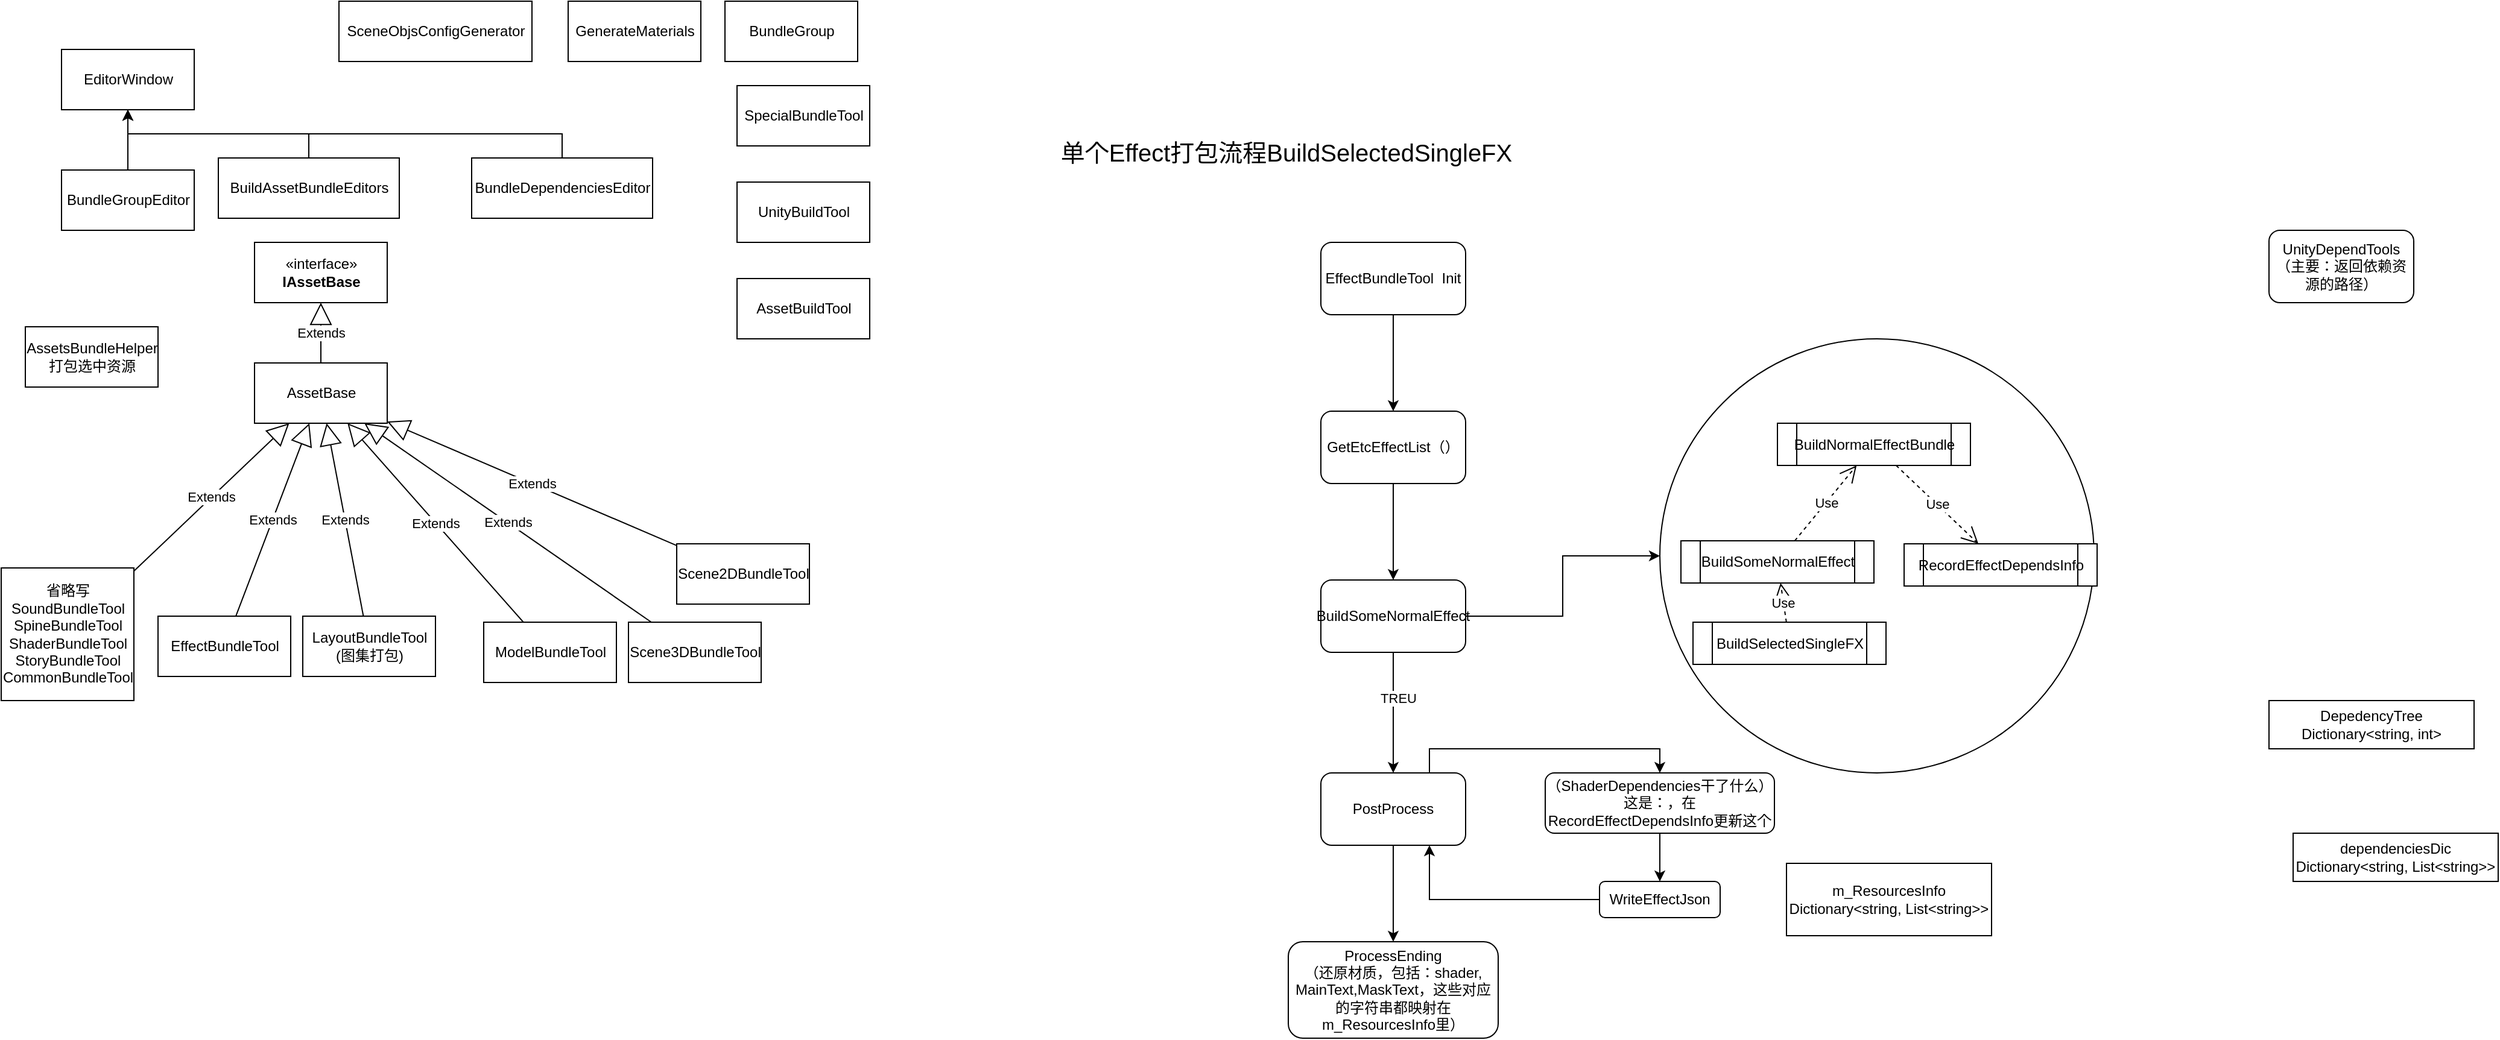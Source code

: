 <mxfile version="13.1.14" type="github">
  <diagram id="Mpa9sg7Nn9rlr4f_uKkr" name="Page-1">
    <mxGraphModel dx="1640" dy="426" grid="1" gridSize="10" guides="1" tooltips="1" connect="1" arrows="0" fold="1" page="1" pageScale="1" pageWidth="827" pageHeight="1169" math="0" shadow="0">
      <root>
        <mxCell id="0" />
        <mxCell id="1" parent="0" />
        <mxCell id="BACJ4aKY7CG4W1GbBQ7J-56" value="" style="ellipse;whiteSpace=wrap;html=1;aspect=fixed;" parent="1" vertex="1">
          <mxGeometry x="575" y="450" width="360" height="360" as="geometry" />
        </mxCell>
        <mxCell id="DanDxNjD7Hj-y8FPQcQa-4" value="" style="edgeStyle=orthogonalEdgeStyle;rounded=0;orthogonalLoop=1;jettySize=auto;html=1;" parent="1" source="DanDxNjD7Hj-y8FPQcQa-2" target="DanDxNjD7Hj-y8FPQcQa-3" edge="1">
          <mxGeometry relative="1" as="geometry" />
        </mxCell>
        <mxCell id="DanDxNjD7Hj-y8FPQcQa-2" value="EffectBundleTool&amp;nbsp; Init" style="rounded=1;whiteSpace=wrap;html=1;" parent="1" vertex="1">
          <mxGeometry x="294" y="370" width="120" height="60" as="geometry" />
        </mxCell>
        <mxCell id="DanDxNjD7Hj-y8FPQcQa-10" value="" style="edgeStyle=orthogonalEdgeStyle;rounded=0;orthogonalLoop=1;jettySize=auto;html=1;" parent="1" source="DanDxNjD7Hj-y8FPQcQa-3" target="DanDxNjD7Hj-y8FPQcQa-9" edge="1">
          <mxGeometry relative="1" as="geometry" />
        </mxCell>
        <mxCell id="DanDxNjD7Hj-y8FPQcQa-3" value="GetEtcEffectList（）" style="rounded=1;whiteSpace=wrap;html=1;" parent="1" vertex="1">
          <mxGeometry x="294" y="510" width="120" height="60" as="geometry" />
        </mxCell>
        <mxCell id="DanDxNjD7Hj-y8FPQcQa-11" style="edgeStyle=orthogonalEdgeStyle;rounded=0;orthogonalLoop=1;jettySize=auto;html=1;exitX=0.5;exitY=1;exitDx=0;exitDy=0;" parent="1" source="DanDxNjD7Hj-y8FPQcQa-9" target="DanDxNjD7Hj-y8FPQcQa-5" edge="1">
          <mxGeometry relative="1" as="geometry" />
        </mxCell>
        <mxCell id="DanDxNjD7Hj-y8FPQcQa-12" value="TREU" style="edgeLabel;html=1;align=center;verticalAlign=middle;resizable=0;points=[];" parent="DanDxNjD7Hj-y8FPQcQa-11" vertex="1" connectable="0">
          <mxGeometry x="-0.24" y="4" relative="1" as="geometry">
            <mxPoint as="offset" />
          </mxGeometry>
        </mxCell>
        <mxCell id="DanDxNjD7Hj-y8FPQcQa-9" value="BuildSomeNormalEffect" style="rounded=1;whiteSpace=wrap;html=1;" parent="1" vertex="1">
          <mxGeometry x="294" y="650" width="120" height="60" as="geometry" />
        </mxCell>
        <mxCell id="DanDxNjD7Hj-y8FPQcQa-8" value="" style="edgeStyle=orthogonalEdgeStyle;rounded=0;orthogonalLoop=1;jettySize=auto;html=1;" parent="1" source="DanDxNjD7Hj-y8FPQcQa-5" target="DanDxNjD7Hj-y8FPQcQa-7" edge="1">
          <mxGeometry relative="1" as="geometry" />
        </mxCell>
        <mxCell id="DanDxNjD7Hj-y8FPQcQa-23" style="edgeStyle=orthogonalEdgeStyle;rounded=0;orthogonalLoop=1;jettySize=auto;html=1;exitX=0.75;exitY=0;exitDx=0;exitDy=0;entryX=0.5;entryY=0;entryDx=0;entryDy=0;fontSize=20;" parent="1" source="DanDxNjD7Hj-y8FPQcQa-5" target="DanDxNjD7Hj-y8FPQcQa-20" edge="1">
          <mxGeometry relative="1" as="geometry" />
        </mxCell>
        <mxCell id="DanDxNjD7Hj-y8FPQcQa-5" value="PostProcess" style="rounded=1;whiteSpace=wrap;html=1;" parent="1" vertex="1">
          <mxGeometry x="294" y="810" width="120" height="60" as="geometry" />
        </mxCell>
        <mxCell id="DanDxNjD7Hj-y8FPQcQa-7" value="ProcessEnding&lt;br&gt;（还原材质，包括：shader, MainText,MaskText，这些对应的字符串都映射在m_ResourcesInfo里）" style="rounded=1;whiteSpace=wrap;html=1;" parent="1" vertex="1">
          <mxGeometry x="267" y="950" width="174" height="80" as="geometry" />
        </mxCell>
        <mxCell id="DanDxNjD7Hj-y8FPQcQa-13" value="m_ResourcesInfo&lt;br&gt;Dictionary&amp;lt;string, List&amp;lt;string&amp;gt;&amp;gt;" style="rounded=0;whiteSpace=wrap;html=1;" parent="1" vertex="1">
          <mxGeometry x="680" y="885" width="170" height="60" as="geometry" />
        </mxCell>
        <mxCell id="DanDxNjD7Hj-y8FPQcQa-17" style="edgeStyle=orthogonalEdgeStyle;rounded=0;orthogonalLoop=1;jettySize=auto;html=1;exitX=0;exitY=0.5;exitDx=0;exitDy=0;entryX=0.75;entryY=1;entryDx=0;entryDy=0;" parent="1" source="DanDxNjD7Hj-y8FPQcQa-14" target="DanDxNjD7Hj-y8FPQcQa-5" edge="1">
          <mxGeometry relative="1" as="geometry" />
        </mxCell>
        <mxCell id="DanDxNjD7Hj-y8FPQcQa-14" value="&lt;span style=&quot;text-align: left&quot;&gt;WriteEffectJson&lt;/span&gt;" style="rounded=1;whiteSpace=wrap;html=1;" parent="1" vertex="1">
          <mxGeometry x="525" y="900" width="100" height="30" as="geometry" />
        </mxCell>
        <mxCell id="DanDxNjD7Hj-y8FPQcQa-18" value="单个Effect打包流程BuildSelectedSingleFX" style="text;html=1;align=center;verticalAlign=middle;resizable=0;points=[];autosize=1;fontSize=20;" parent="1" vertex="1">
          <mxGeometry x="70" y="280" width="390" height="30" as="geometry" />
        </mxCell>
        <mxCell id="DanDxNjD7Hj-y8FPQcQa-27" style="edgeStyle=orthogonalEdgeStyle;rounded=0;orthogonalLoop=1;jettySize=auto;html=1;exitX=0.5;exitY=1;exitDx=0;exitDy=0;fontSize=20;" parent="1" source="DanDxNjD7Hj-y8FPQcQa-20" target="DanDxNjD7Hj-y8FPQcQa-14" edge="1">
          <mxGeometry relative="1" as="geometry" />
        </mxCell>
        <mxCell id="BACJ4aKY7CG4W1GbBQ7J-57" style="edgeStyle=orthogonalEdgeStyle;rounded=0;orthogonalLoop=1;jettySize=auto;html=1;" parent="1" source="DanDxNjD7Hj-y8FPQcQa-9" target="BACJ4aKY7CG4W1GbBQ7J-56" edge="1">
          <mxGeometry relative="1" as="geometry" />
        </mxCell>
        <mxCell id="DanDxNjD7Hj-y8FPQcQa-20" value="&lt;span style=&quot;font-family: &amp;#34;helvetica&amp;#34;&quot;&gt;（ShaderDependencies干了什么）这是：，在&lt;/span&gt;&lt;font face=&quot;helvetica&quot;&gt;RecordEffectDependsInfo更新这个&lt;/font&gt;" style="rounded=1;whiteSpace=wrap;html=1;" parent="1" vertex="1">
          <mxGeometry x="480" y="810" width="190" height="50" as="geometry" />
        </mxCell>
        <mxCell id="BACJ4aKY7CG4W1GbBQ7J-1" value="AssetBase" style="html=1;" parent="1" vertex="1">
          <mxGeometry x="-590" y="470" width="110" height="50" as="geometry" />
        </mxCell>
        <mxCell id="BACJ4aKY7CG4W1GbBQ7J-2" value="«interface»&lt;br&gt;&lt;b&gt;IAssetBase&lt;/b&gt;" style="html=1;" parent="1" vertex="1">
          <mxGeometry x="-590" y="370" width="110" height="50" as="geometry" />
        </mxCell>
        <mxCell id="BACJ4aKY7CG4W1GbBQ7J-3" value="Extends" style="endArrow=block;endSize=16;endFill=0;html=1;" parent="1" source="BACJ4aKY7CG4W1GbBQ7J-1" target="BACJ4aKY7CG4W1GbBQ7J-2" edge="1">
          <mxGeometry width="160" relative="1" as="geometry">
            <mxPoint x="-320" y="450" as="sourcePoint" />
            <mxPoint x="-160" y="450" as="targetPoint" />
          </mxGeometry>
        </mxCell>
        <mxCell id="BACJ4aKY7CG4W1GbBQ7J-4" value="AssetBuildTool" style="html=1;" parent="1" vertex="1">
          <mxGeometry x="-190" y="400" width="110" height="50" as="geometry" />
        </mxCell>
        <mxCell id="BACJ4aKY7CG4W1GbBQ7J-5" value="EffectBundleTool" style="html=1;" parent="1" vertex="1">
          <mxGeometry x="-670" y="680" width="110" height="50" as="geometry" />
        </mxCell>
        <mxCell id="BACJ4aKY7CG4W1GbBQ7J-6" value="Extends" style="endArrow=block;endSize=16;endFill=0;html=1;" parent="1" source="BACJ4aKY7CG4W1GbBQ7J-5" target="BACJ4aKY7CG4W1GbBQ7J-1" edge="1">
          <mxGeometry width="160" relative="1" as="geometry">
            <mxPoint x="-430" y="420" as="sourcePoint" />
            <mxPoint x="-270" y="420" as="targetPoint" />
          </mxGeometry>
        </mxCell>
        <mxCell id="BACJ4aKY7CG4W1GbBQ7J-7" value="LayoutBundleTool&lt;br&gt;(图集打包)" style="html=1;" parent="1" vertex="1">
          <mxGeometry x="-550" y="680" width="110" height="50" as="geometry" />
        </mxCell>
        <mxCell id="BACJ4aKY7CG4W1GbBQ7J-8" value="Extends" style="endArrow=block;endSize=16;endFill=0;html=1;" parent="1" source="BACJ4aKY7CG4W1GbBQ7J-7" target="BACJ4aKY7CG4W1GbBQ7J-1" edge="1">
          <mxGeometry width="160" relative="1" as="geometry">
            <mxPoint x="-280" y="470" as="sourcePoint" />
            <mxPoint x="-402.188" y="570" as="targetPoint" />
          </mxGeometry>
        </mxCell>
        <mxCell id="BACJ4aKY7CG4W1GbBQ7J-9" value="ModelBundleTool" style="html=1;" parent="1" vertex="1">
          <mxGeometry x="-400" y="685" width="110" height="50" as="geometry" />
        </mxCell>
        <mxCell id="BACJ4aKY7CG4W1GbBQ7J-10" value="Extends" style="endArrow=block;endSize=16;endFill=0;html=1;" parent="1" source="BACJ4aKY7CG4W1GbBQ7J-9" target="BACJ4aKY7CG4W1GbBQ7J-1" edge="1">
          <mxGeometry width="160" relative="1" as="geometry">
            <mxPoint x="-130" y="475" as="sourcePoint" />
            <mxPoint x="-252.188" y="575" as="targetPoint" />
          </mxGeometry>
        </mxCell>
        <mxCell id="BACJ4aKY7CG4W1GbBQ7J-11" value="Scene3DBundleTool" style="html=1;" parent="1" vertex="1">
          <mxGeometry x="-280" y="685" width="110" height="50" as="geometry" />
        </mxCell>
        <mxCell id="BACJ4aKY7CG4W1GbBQ7J-12" value="Extends" style="endArrow=block;endSize=16;endFill=0;html=1;" parent="1" source="BACJ4aKY7CG4W1GbBQ7J-11" target="BACJ4aKY7CG4W1GbBQ7J-1" edge="1">
          <mxGeometry width="160" relative="1" as="geometry">
            <mxPoint x="-10" y="475" as="sourcePoint" />
            <mxPoint x="-132.188" y="575" as="targetPoint" />
          </mxGeometry>
        </mxCell>
        <mxCell id="BACJ4aKY7CG4W1GbBQ7J-18" value="Extends" style="endArrow=block;endSize=16;endFill=0;html=1;" parent="1" source="BACJ4aKY7CG4W1GbBQ7J-23" target="BACJ4aKY7CG4W1GbBQ7J-1" edge="1">
          <mxGeometry width="160" relative="1" as="geometry">
            <mxPoint x="-587.81" y="570" as="sourcePoint" />
            <mxPoint x="-709.997" y="670" as="targetPoint" />
          </mxGeometry>
        </mxCell>
        <mxCell id="BACJ4aKY7CG4W1GbBQ7J-19" value="Scene2DBundleTool" style="html=1;" parent="1" vertex="1">
          <mxGeometry x="-240" y="620" width="110" height="50" as="geometry" />
        </mxCell>
        <mxCell id="BACJ4aKY7CG4W1GbBQ7J-20" value="Extends" style="endArrow=block;endSize=16;endFill=0;html=1;" parent="1" source="BACJ4aKY7CG4W1GbBQ7J-19" target="BACJ4aKY7CG4W1GbBQ7J-1" edge="1">
          <mxGeometry width="160" relative="1" as="geometry">
            <mxPoint x="-460" y="620" as="sourcePoint" />
            <mxPoint x="-582.188" y="720" as="targetPoint" />
          </mxGeometry>
        </mxCell>
        <mxCell id="BACJ4aKY7CG4W1GbBQ7J-23" value="省略写&lt;br&gt;SoundBundleTool&lt;br&gt;SpineBundleTool&lt;br&gt;ShaderBundleTool&lt;br&gt;StoryBundleTool&lt;br&gt;CommonBundleTool&lt;br&gt;" style="html=1;" parent="1" vertex="1">
          <mxGeometry x="-800" y="640" width="110" height="110" as="geometry" />
        </mxCell>
        <mxCell id="BACJ4aKY7CG4W1GbBQ7J-34" style="edgeStyle=orthogonalEdgeStyle;rounded=0;orthogonalLoop=1;jettySize=auto;html=1;exitX=0.5;exitY=0;exitDx=0;exitDy=0;" parent="1" source="BACJ4aKY7CG4W1GbBQ7J-24" target="BACJ4aKY7CG4W1GbBQ7J-31" edge="1">
          <mxGeometry relative="1" as="geometry" />
        </mxCell>
        <mxCell id="BACJ4aKY7CG4W1GbBQ7J-24" value="BuildAssetBundleEditors" style="html=1;" parent="1" vertex="1">
          <mxGeometry x="-620" y="300" width="150" height="50" as="geometry" />
        </mxCell>
        <mxCell id="BACJ4aKY7CG4W1GbBQ7J-25" value="BundleGroup" style="html=1;" parent="1" vertex="1">
          <mxGeometry x="-200" y="170" width="110" height="50" as="geometry" />
        </mxCell>
        <mxCell id="BACJ4aKY7CG4W1GbBQ7J-28" value="AssetsBundleHelper&lt;br&gt;打包选中资源" style="html=1;" parent="1" vertex="1">
          <mxGeometry x="-780" y="440" width="110" height="50" as="geometry" />
        </mxCell>
        <mxCell id="BACJ4aKY7CG4W1GbBQ7J-35" style="edgeStyle=orthogonalEdgeStyle;rounded=0;orthogonalLoop=1;jettySize=auto;html=1;exitX=0.5;exitY=0;exitDx=0;exitDy=0;" parent="1" source="BACJ4aKY7CG4W1GbBQ7J-30" target="BACJ4aKY7CG4W1GbBQ7J-31" edge="1">
          <mxGeometry relative="1" as="geometry" />
        </mxCell>
        <mxCell id="BACJ4aKY7CG4W1GbBQ7J-30" value="&lt;span style=&quot;text-align: left&quot;&gt;BundleDependenciesEditor&lt;/span&gt;" style="html=1;" parent="1" vertex="1">
          <mxGeometry x="-410" y="300" width="150" height="50" as="geometry" />
        </mxCell>
        <mxCell id="BACJ4aKY7CG4W1GbBQ7J-31" value="EditorWindow" style="html=1;" parent="1" vertex="1">
          <mxGeometry x="-750" y="210" width="110" height="50" as="geometry" />
        </mxCell>
        <mxCell id="BACJ4aKY7CG4W1GbBQ7J-33" style="edgeStyle=orthogonalEdgeStyle;rounded=0;orthogonalLoop=1;jettySize=auto;html=1;exitX=0.5;exitY=0;exitDx=0;exitDy=0;" parent="1" source="BACJ4aKY7CG4W1GbBQ7J-32" target="BACJ4aKY7CG4W1GbBQ7J-31" edge="1">
          <mxGeometry relative="1" as="geometry" />
        </mxCell>
        <mxCell id="BACJ4aKY7CG4W1GbBQ7J-32" value="BundleGroupEditor" style="html=1;" parent="1" vertex="1">
          <mxGeometry x="-750" y="310" width="110" height="50" as="geometry" />
        </mxCell>
        <mxCell id="BACJ4aKY7CG4W1GbBQ7J-37" value="&lt;span style=&quot;text-align: left&quot;&gt;GenerateMaterials&lt;/span&gt;" style="html=1;" parent="1" vertex="1">
          <mxGeometry x="-330" y="170" width="110" height="50" as="geometry" />
        </mxCell>
        <mxCell id="BACJ4aKY7CG4W1GbBQ7J-39" value="&lt;span style=&quot;text-align: left&quot;&gt;SceneObjsConfigGenerator&lt;/span&gt;" style="html=1;" parent="1" vertex="1">
          <mxGeometry x="-520" y="170" width="160" height="50" as="geometry" />
        </mxCell>
        <mxCell id="BACJ4aKY7CG4W1GbBQ7J-41" value="&lt;span style=&quot;text-align: left&quot;&gt;SpecialBundleTool&lt;/span&gt;" style="html=1;" parent="1" vertex="1">
          <mxGeometry x="-190" y="240" width="110" height="50" as="geometry" />
        </mxCell>
        <mxCell id="BACJ4aKY7CG4W1GbBQ7J-42" value="UnityBuildTool" style="html=1;" parent="1" vertex="1">
          <mxGeometry x="-190" y="320" width="110" height="50" as="geometry" />
        </mxCell>
        <mxCell id="BACJ4aKY7CG4W1GbBQ7J-45" value="RecordEffectDependsInfo" style="shape=process;whiteSpace=wrap;html=1;backgroundOutline=1;" parent="1" vertex="1">
          <mxGeometry x="777.5" y="620" width="160" height="35" as="geometry" />
        </mxCell>
        <mxCell id="BACJ4aKY7CG4W1GbBQ7J-46" value="BuildNormalEffectBundle" style="shape=process;whiteSpace=wrap;html=1;backgroundOutline=1;" parent="1" vertex="1">
          <mxGeometry x="672.5" y="520" width="160" height="35" as="geometry" />
        </mxCell>
        <mxCell id="BACJ4aKY7CG4W1GbBQ7J-47" value="Use" style="endArrow=open;endSize=12;dashed=1;html=1;" parent="1" source="BACJ4aKY7CG4W1GbBQ7J-46" target="BACJ4aKY7CG4W1GbBQ7J-45" edge="1">
          <mxGeometry width="160" relative="1" as="geometry">
            <mxPoint x="937.5" y="535" as="sourcePoint" />
            <mxPoint x="1097.5" y="535" as="targetPoint" />
          </mxGeometry>
        </mxCell>
        <mxCell id="BACJ4aKY7CG4W1GbBQ7J-48" value="BuildSomeNormalEffect" style="shape=process;whiteSpace=wrap;html=1;backgroundOutline=1;" parent="1" vertex="1">
          <mxGeometry x="592.5" y="617.5" width="160" height="35" as="geometry" />
        </mxCell>
        <mxCell id="BACJ4aKY7CG4W1GbBQ7J-49" value="Use" style="endArrow=open;endSize=12;dashed=1;html=1;" parent="1" source="BACJ4aKY7CG4W1GbBQ7J-48" target="BACJ4aKY7CG4W1GbBQ7J-46" edge="1">
          <mxGeometry width="160" relative="1" as="geometry">
            <mxPoint x="827.5" y="615" as="sourcePoint" />
            <mxPoint x="727.812" y="700" as="targetPoint" />
          </mxGeometry>
        </mxCell>
        <mxCell id="BACJ4aKY7CG4W1GbBQ7J-51" value="BuildSelectedSingleFX" style="shape=process;whiteSpace=wrap;html=1;backgroundOutline=1;" parent="1" vertex="1">
          <mxGeometry x="602.5" y="685" width="160" height="35" as="geometry" />
        </mxCell>
        <mxCell id="BACJ4aKY7CG4W1GbBQ7J-53" value="Use" style="endArrow=open;endSize=12;dashed=1;html=1;" parent="1" source="BACJ4aKY7CG4W1GbBQ7J-51" target="BACJ4aKY7CG4W1GbBQ7J-48" edge="1">
          <mxGeometry width="160" relative="1" as="geometry">
            <mxPoint x="703.952" y="627.5" as="sourcePoint" />
            <mxPoint x="756.048" y="585" as="targetPoint" />
          </mxGeometry>
        </mxCell>
        <mxCell id="BACJ4aKY7CG4W1GbBQ7J-59" value="DepedencyTree&lt;br&gt;Dictionary&amp;lt;string, int&amp;gt;" style="rounded=0;whiteSpace=wrap;html=1;" parent="1" vertex="1">
          <mxGeometry x="1080" y="750" width="170" height="40" as="geometry" />
        </mxCell>
        <mxCell id="BACJ4aKY7CG4W1GbBQ7J-60" value="dependenciesDic&lt;br&gt;Dictionary&amp;lt;string, List&amp;lt;string&amp;gt;&amp;gt;" style="rounded=0;whiteSpace=wrap;html=1;" parent="1" vertex="1">
          <mxGeometry x="1100" y="860" width="170" height="40" as="geometry" />
        </mxCell>
        <mxCell id="BACJ4aKY7CG4W1GbBQ7J-62" value="UnityDependTools&lt;br&gt;（主要：返回依赖资源的路径）" style="rounded=1;whiteSpace=wrap;html=1;" parent="1" vertex="1">
          <mxGeometry x="1080" y="360" width="120" height="60" as="geometry" />
        </mxCell>
      </root>
    </mxGraphModel>
  </diagram>
</mxfile>
